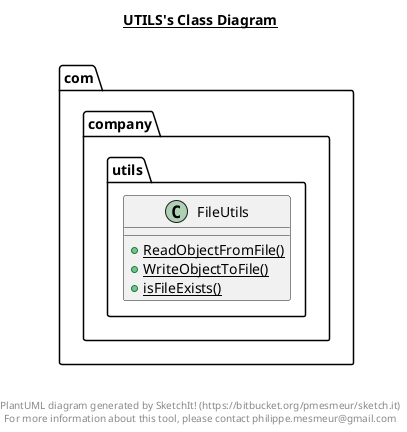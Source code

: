 @startuml

title __UTILS's Class Diagram__\n

  namespace com.company {
    namespace utils {
      class com.company.utils.FileUtils {
          {static} + ReadObjectFromFile()
          {static} + WriteObjectToFile()
          {static} + isFileExists()
      }
    }
  }
  



right footer


PlantUML diagram generated by SketchIt! (https://bitbucket.org/pmesmeur/sketch.it)
For more information about this tool, please contact philippe.mesmeur@gmail.com
endfooter

@enduml
